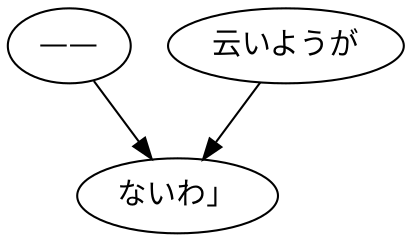 digraph graph6924 {
	node0 [label="——"];
	node1 [label="云いようが"];
	node2 [label="ないわ」"];
	node0 -> node2;
	node1 -> node2;
}

